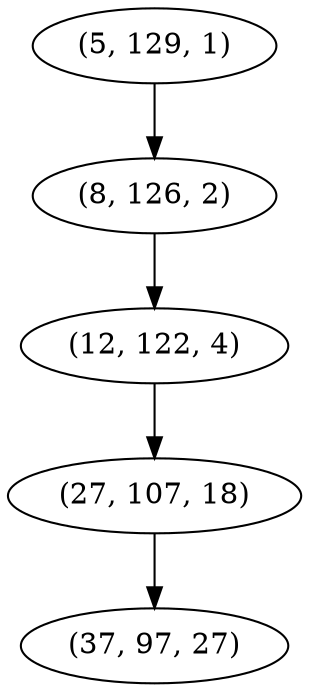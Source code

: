digraph tree {
    "(5, 129, 1)";
    "(8, 126, 2)";
    "(12, 122, 4)";
    "(27, 107, 18)";
    "(37, 97, 27)";
    "(5, 129, 1)" -> "(8, 126, 2)";
    "(8, 126, 2)" -> "(12, 122, 4)";
    "(12, 122, 4)" -> "(27, 107, 18)";
    "(27, 107, 18)" -> "(37, 97, 27)";
}
